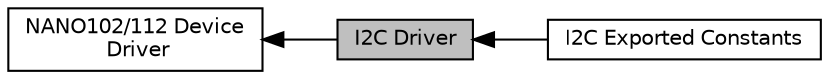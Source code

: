 digraph "I2C Driver"
{
  edge [fontname="Helvetica",fontsize="10",labelfontname="Helvetica",labelfontsize="10"];
  node [fontname="Helvetica",fontsize="10",shape=box];
  rankdir=LR;
  Node2 [label="NANO102/112 Device\l Driver",height=0.2,width=0.4,color="black", fillcolor="white", style="filled",URL="$d8/dcc/group___n_a_n_o1_x2___device___driver.html",tooltip=" "];
  Node1 [label="I2C Driver",height=0.2,width=0.4,color="black", fillcolor="grey75", style="filled", fontcolor="black",tooltip=" "];
  Node3 [label="I2C Exported Constants",height=0.2,width=0.4,color="black", fillcolor="white", style="filled",URL="$d9/d21/group___n_a_n_o1_x2___i2_c___e_x_p_o_r_t_e_d___c_o_n_s_t_a_n_t_s.html",tooltip=" "];
  Node2->Node1 [shape=plaintext, dir="back", style="solid"];
  Node1->Node3 [shape=plaintext, dir="back", style="solid"];
}
